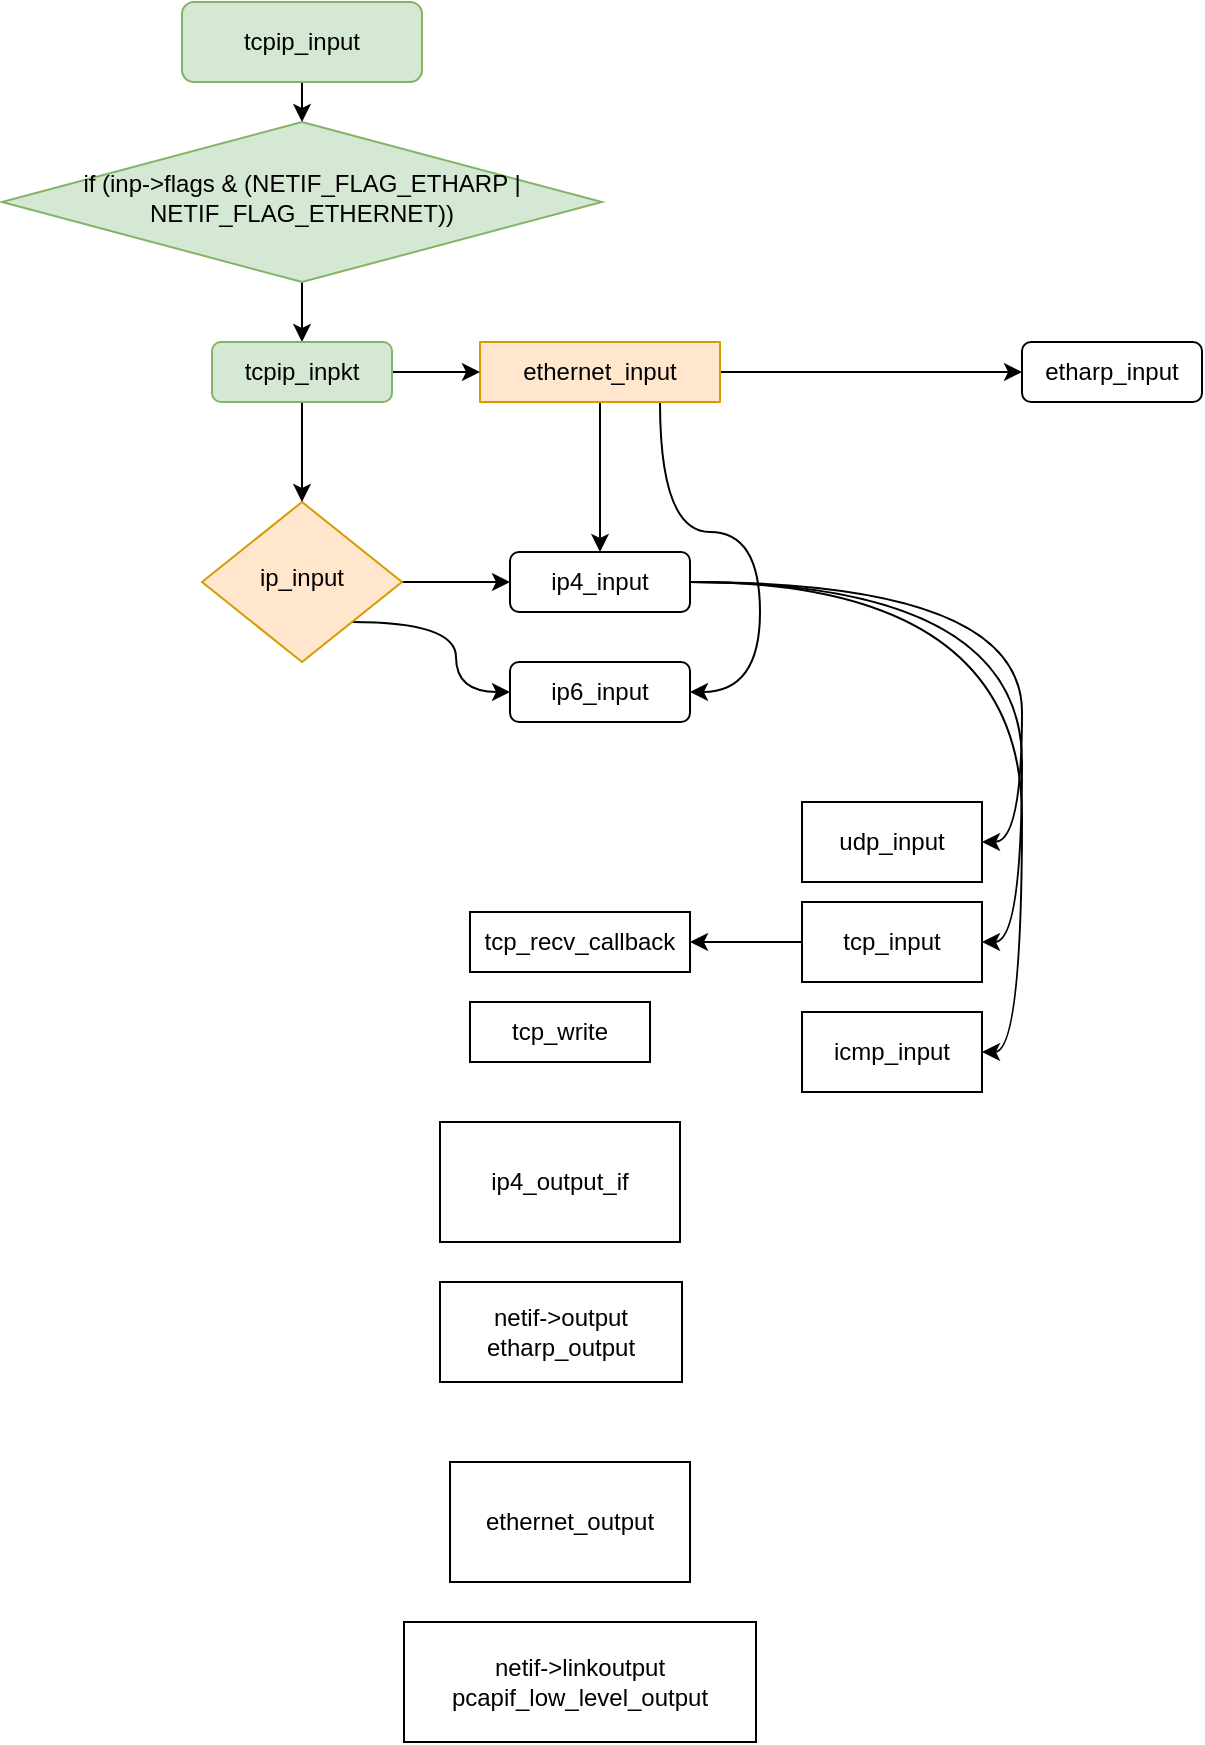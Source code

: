 <mxfile version="22.1.0" type="github">
  <diagram id="C5RBs43oDa-KdzZeNtuy" name="Page-1">
    <mxGraphModel dx="1178" dy="764" grid="1" gridSize="10" guides="1" tooltips="1" connect="1" arrows="1" fold="1" page="1" pageScale="1" pageWidth="827" pageHeight="1169" math="0" shadow="0">
      <root>
        <mxCell id="WIyWlLk6GJQsqaUBKTNV-0" />
        <mxCell id="WIyWlLk6GJQsqaUBKTNV-1" parent="WIyWlLk6GJQsqaUBKTNV-0" />
        <mxCell id="I_E26UzWS_VHLFwQ0atA-13" style="edgeStyle=orthogonalEdgeStyle;rounded=0;orthogonalLoop=1;jettySize=auto;html=1;exitX=0.5;exitY=1;exitDx=0;exitDy=0;entryX=0.5;entryY=0;entryDx=0;entryDy=0;" parent="WIyWlLk6GJQsqaUBKTNV-1" source="WIyWlLk6GJQsqaUBKTNV-3" target="WIyWlLk6GJQsqaUBKTNV-6" edge="1">
          <mxGeometry relative="1" as="geometry" />
        </mxCell>
        <mxCell id="WIyWlLk6GJQsqaUBKTNV-3" value="tcpip_input" style="rounded=1;whiteSpace=wrap;html=1;fontSize=12;glass=0;strokeWidth=1;shadow=0;fillColor=#d5e8d4;strokeColor=#82b366;" parent="WIyWlLk6GJQsqaUBKTNV-1" vertex="1">
          <mxGeometry x="160" y="40" width="120" height="40" as="geometry" />
        </mxCell>
        <mxCell id="I_E26UzWS_VHLFwQ0atA-14" style="edgeStyle=orthogonalEdgeStyle;rounded=0;orthogonalLoop=1;jettySize=auto;html=1;exitX=0.5;exitY=1;exitDx=0;exitDy=0;entryX=0.5;entryY=0;entryDx=0;entryDy=0;" parent="WIyWlLk6GJQsqaUBKTNV-1" source="WIyWlLk6GJQsqaUBKTNV-6" target="I_E26UzWS_VHLFwQ0atA-8" edge="1">
          <mxGeometry relative="1" as="geometry" />
        </mxCell>
        <mxCell id="WIyWlLk6GJQsqaUBKTNV-6" value="if (inp-&amp;gt;flags &amp;amp; (NETIF_FLAG_ETHARP | NETIF_FLAG_ETHERNET))" style="rhombus;whiteSpace=wrap;html=1;shadow=0;fontFamily=Helvetica;fontSize=12;align=center;strokeWidth=1;spacing=6;spacingTop=-4;fillColor=#d5e8d4;strokeColor=#82b366;" parent="WIyWlLk6GJQsqaUBKTNV-1" vertex="1">
          <mxGeometry x="70" y="100" width="300" height="80" as="geometry" />
        </mxCell>
        <mxCell id="I_E26UzWS_VHLFwQ0atA-4" style="edgeStyle=orthogonalEdgeStyle;rounded=0;orthogonalLoop=1;jettySize=auto;html=1;exitX=1;exitY=0.5;exitDx=0;exitDy=0;entryX=0;entryY=0.5;entryDx=0;entryDy=0;" parent="WIyWlLk6GJQsqaUBKTNV-1" source="WIyWlLk6GJQsqaUBKTNV-7" target="I_E26UzWS_VHLFwQ0atA-3" edge="1">
          <mxGeometry relative="1" as="geometry" />
        </mxCell>
        <mxCell id="I_E26UzWS_VHLFwQ0atA-25" value="" style="edgeStyle=orthogonalEdgeStyle;rounded=0;orthogonalLoop=1;jettySize=auto;html=1;curved=1;" parent="WIyWlLk6GJQsqaUBKTNV-1" source="WIyWlLk6GJQsqaUBKTNV-7" target="I_E26UzWS_VHLFwQ0atA-1" edge="1">
          <mxGeometry relative="1" as="geometry" />
        </mxCell>
        <mxCell id="I_E26UzWS_VHLFwQ0atA-26" style="edgeStyle=orthogonalEdgeStyle;rounded=0;orthogonalLoop=1;jettySize=auto;html=1;exitX=0.75;exitY=1;exitDx=0;exitDy=0;entryX=1;entryY=0.5;entryDx=0;entryDy=0;curved=1;" parent="WIyWlLk6GJQsqaUBKTNV-1" source="WIyWlLk6GJQsqaUBKTNV-7" target="I_E26UzWS_VHLFwQ0atA-5" edge="1">
          <mxGeometry relative="1" as="geometry" />
        </mxCell>
        <mxCell id="WIyWlLk6GJQsqaUBKTNV-7" value="ethernet_input" style="rounded=1;whiteSpace=wrap;html=1;fontSize=12;glass=0;strokeWidth=1;shadow=0;arcSize=0;fillColor=#ffe6cc;strokeColor=#d79b00;" parent="WIyWlLk6GJQsqaUBKTNV-1" vertex="1">
          <mxGeometry x="309" y="210" width="120" height="30" as="geometry" />
        </mxCell>
        <mxCell id="I_E26UzWS_VHLFwQ0atA-22" style="edgeStyle=orthogonalEdgeStyle;rounded=0;orthogonalLoop=1;jettySize=auto;html=1;" parent="WIyWlLk6GJQsqaUBKTNV-1" source="WIyWlLk6GJQsqaUBKTNV-10" target="I_E26UzWS_VHLFwQ0atA-1" edge="1">
          <mxGeometry relative="1" as="geometry" />
        </mxCell>
        <mxCell id="I_E26UzWS_VHLFwQ0atA-24" style="edgeStyle=orthogonalEdgeStyle;rounded=0;orthogonalLoop=1;jettySize=auto;html=1;exitX=1;exitY=1;exitDx=0;exitDy=0;entryX=0;entryY=0.5;entryDx=0;entryDy=0;elbow=vertical;curved=1;" parent="WIyWlLk6GJQsqaUBKTNV-1" source="WIyWlLk6GJQsqaUBKTNV-10" target="I_E26UzWS_VHLFwQ0atA-5" edge="1">
          <mxGeometry relative="1" as="geometry" />
        </mxCell>
        <mxCell id="WIyWlLk6GJQsqaUBKTNV-10" value="ip_input" style="rhombus;whiteSpace=wrap;html=1;shadow=0;fontFamily=Helvetica;fontSize=12;align=center;strokeWidth=1;spacing=6;spacingTop=-4;fillColor=#ffe6cc;strokeColor=#d79b00;" parent="WIyWlLk6GJQsqaUBKTNV-1" vertex="1">
          <mxGeometry x="170" y="290" width="100" height="80" as="geometry" />
        </mxCell>
        <mxCell id="I_E26UzWS_VHLFwQ0atA-32" style="edgeStyle=orthogonalEdgeStyle;rounded=0;orthogonalLoop=1;jettySize=auto;html=1;entryX=1;entryY=0.5;entryDx=0;entryDy=0;curved=1;exitX=1;exitY=0.5;exitDx=0;exitDy=0;" parent="WIyWlLk6GJQsqaUBKTNV-1" source="I_E26UzWS_VHLFwQ0atA-1" target="I_E26UzWS_VHLFwQ0atA-28" edge="1">
          <mxGeometry relative="1" as="geometry" />
        </mxCell>
        <mxCell id="I_E26UzWS_VHLFwQ0atA-33" style="edgeStyle=orthogonalEdgeStyle;rounded=0;orthogonalLoop=1;jettySize=auto;html=1;exitX=1;exitY=0.5;exitDx=0;exitDy=0;entryX=1;entryY=0.5;entryDx=0;entryDy=0;curved=1;" parent="WIyWlLk6GJQsqaUBKTNV-1" source="I_E26UzWS_VHLFwQ0atA-1" target="I_E26UzWS_VHLFwQ0atA-29" edge="1">
          <mxGeometry relative="1" as="geometry" />
        </mxCell>
        <mxCell id="I_E26UzWS_VHLFwQ0atA-34" style="edgeStyle=orthogonalEdgeStyle;rounded=0;orthogonalLoop=1;jettySize=auto;html=1;exitX=1;exitY=0.5;exitDx=0;exitDy=0;entryX=1;entryY=0.5;entryDx=0;entryDy=0;curved=1;" parent="WIyWlLk6GJQsqaUBKTNV-1" source="I_E26UzWS_VHLFwQ0atA-1" target="I_E26UzWS_VHLFwQ0atA-31" edge="1">
          <mxGeometry relative="1" as="geometry" />
        </mxCell>
        <mxCell id="I_E26UzWS_VHLFwQ0atA-1" value="ip4_input" style="rounded=1;whiteSpace=wrap;html=1;" parent="WIyWlLk6GJQsqaUBKTNV-1" vertex="1">
          <mxGeometry x="324" y="315" width="90" height="30" as="geometry" />
        </mxCell>
        <mxCell id="I_E26UzWS_VHLFwQ0atA-3" value="etharp_input" style="rounded=1;whiteSpace=wrap;html=1;" parent="WIyWlLk6GJQsqaUBKTNV-1" vertex="1">
          <mxGeometry x="580" y="210" width="90" height="30" as="geometry" />
        </mxCell>
        <mxCell id="I_E26UzWS_VHLFwQ0atA-5" value="ip6_input" style="rounded=1;whiteSpace=wrap;html=1;" parent="WIyWlLk6GJQsqaUBKTNV-1" vertex="1">
          <mxGeometry x="324" y="370" width="90" height="30" as="geometry" />
        </mxCell>
        <mxCell id="I_E26UzWS_VHLFwQ0atA-15" style="edgeStyle=orthogonalEdgeStyle;rounded=0;orthogonalLoop=1;jettySize=auto;html=1;exitX=1;exitY=0.5;exitDx=0;exitDy=0;entryX=0;entryY=0.5;entryDx=0;entryDy=0;" parent="WIyWlLk6GJQsqaUBKTNV-1" source="I_E26UzWS_VHLFwQ0atA-8" target="WIyWlLk6GJQsqaUBKTNV-7" edge="1">
          <mxGeometry relative="1" as="geometry" />
        </mxCell>
        <mxCell id="I_E26UzWS_VHLFwQ0atA-16" style="edgeStyle=orthogonalEdgeStyle;rounded=0;orthogonalLoop=1;jettySize=auto;html=1;exitX=0.5;exitY=1;exitDx=0;exitDy=0;entryX=0.5;entryY=0;entryDx=0;entryDy=0;" parent="WIyWlLk6GJQsqaUBKTNV-1" source="I_E26UzWS_VHLFwQ0atA-8" target="WIyWlLk6GJQsqaUBKTNV-10" edge="1">
          <mxGeometry relative="1" as="geometry" />
        </mxCell>
        <mxCell id="I_E26UzWS_VHLFwQ0atA-8" value="tcpip_inpkt" style="rounded=1;whiteSpace=wrap;html=1;fillColor=#d5e8d4;strokeColor=#82b366;" parent="WIyWlLk6GJQsqaUBKTNV-1" vertex="1">
          <mxGeometry x="175" y="210" width="90" height="30" as="geometry" />
        </mxCell>
        <mxCell id="I_E26UzWS_VHLFwQ0atA-28" value="udp_input" style="rounded=0;whiteSpace=wrap;html=1;" parent="WIyWlLk6GJQsqaUBKTNV-1" vertex="1">
          <mxGeometry x="470" y="440" width="90" height="40" as="geometry" />
        </mxCell>
        <mxCell id="Y6cJ1kf8lucf0hTfPH2V-1" style="edgeStyle=orthogonalEdgeStyle;rounded=0;orthogonalLoop=1;jettySize=auto;html=1;curved=1;" edge="1" parent="WIyWlLk6GJQsqaUBKTNV-1" source="I_E26UzWS_VHLFwQ0atA-29" target="Y6cJ1kf8lucf0hTfPH2V-0">
          <mxGeometry relative="1" as="geometry" />
        </mxCell>
        <mxCell id="I_E26UzWS_VHLFwQ0atA-29" value="tcp_input" style="rounded=0;whiteSpace=wrap;html=1;" parent="WIyWlLk6GJQsqaUBKTNV-1" vertex="1">
          <mxGeometry x="470" y="490" width="90" height="40" as="geometry" />
        </mxCell>
        <mxCell id="I_E26UzWS_VHLFwQ0atA-31" value="icmp_input" style="rounded=0;whiteSpace=wrap;html=1;" parent="WIyWlLk6GJQsqaUBKTNV-1" vertex="1">
          <mxGeometry x="470" y="545" width="90" height="40" as="geometry" />
        </mxCell>
        <mxCell id="Y6cJ1kf8lucf0hTfPH2V-0" value="tcp_recv_callback" style="rounded=0;whiteSpace=wrap;html=1;" vertex="1" parent="WIyWlLk6GJQsqaUBKTNV-1">
          <mxGeometry x="304" y="495" width="110" height="30" as="geometry" />
        </mxCell>
        <mxCell id="Y6cJ1kf8lucf0hTfPH2V-2" value="tcp_write" style="rounded=0;whiteSpace=wrap;html=1;" vertex="1" parent="WIyWlLk6GJQsqaUBKTNV-1">
          <mxGeometry x="304" y="540" width="90" height="30" as="geometry" />
        </mxCell>
        <mxCell id="Y6cJ1kf8lucf0hTfPH2V-3" value="ip4_output_if" style="rounded=0;whiteSpace=wrap;html=1;" vertex="1" parent="WIyWlLk6GJQsqaUBKTNV-1">
          <mxGeometry x="289" y="600" width="120" height="60" as="geometry" />
        </mxCell>
        <mxCell id="Y6cJ1kf8lucf0hTfPH2V-5" value="netif-&amp;gt;output&lt;br&gt;etharp_output" style="rounded=0;whiteSpace=wrap;html=1;" vertex="1" parent="WIyWlLk6GJQsqaUBKTNV-1">
          <mxGeometry x="289" y="680" width="121" height="50" as="geometry" />
        </mxCell>
        <mxCell id="Y6cJ1kf8lucf0hTfPH2V-6" value="ethernet_output" style="rounded=0;whiteSpace=wrap;html=1;" vertex="1" parent="WIyWlLk6GJQsqaUBKTNV-1">
          <mxGeometry x="294" y="770" width="120" height="60" as="geometry" />
        </mxCell>
        <mxCell id="Y6cJ1kf8lucf0hTfPH2V-7" value="netif-&amp;gt;linkoutput&lt;br&gt;pcapif_low_level_output" style="rounded=0;whiteSpace=wrap;html=1;" vertex="1" parent="WIyWlLk6GJQsqaUBKTNV-1">
          <mxGeometry x="271" y="850" width="176" height="60" as="geometry" />
        </mxCell>
      </root>
    </mxGraphModel>
  </diagram>
</mxfile>
